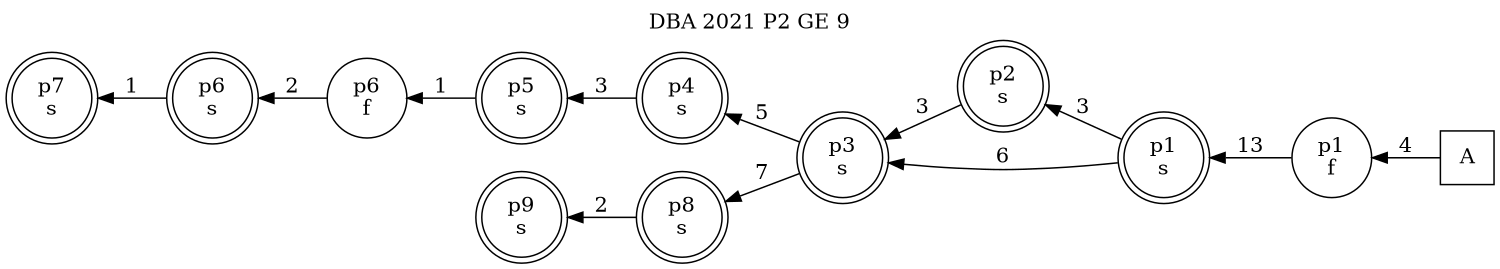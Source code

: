 digraph DBA_2021_P2_GE_9_GOOD {
labelloc="tl"
label= " DBA 2021 P2 GE 9 "
rankdir="RL";
graph [ size=" 10 , 10 !"]

"A" [shape="square" label="A"]
"p1_f" [shape="circle" label="p1
f"]
"p1_s" [shape="doublecircle" label="p1
s"]
"p2_s" [shape="doublecircle" label="p2
s"]
"p3_s" [shape="doublecircle" label="p3
s"]
"p4_s" [shape="doublecircle" label="p4
s"]
"p5_s" [shape="doublecircle" label="p5
s"]
"p8_s" [shape="doublecircle" label="p8
s"]
"p9_s" [shape="doublecircle" label="p9
s"]
"p6_f" [shape="circle" label="p6
f"]
"p6_s" [shape="doublecircle" label="p6
s"]
"p7_s" [shape="doublecircle" label="p7
s"]
"A" -> "p1_f" [ label=4]
"p1_f" -> "p1_s" [ label=13]
"p1_s" -> "p2_s" [ label=3]
"p1_s" -> "p3_s" [ label=6]
"p2_s" -> "p3_s" [ label=3]
"p3_s" -> "p4_s" [ label=5]
"p3_s" -> "p8_s" [ label=7]
"p4_s" -> "p5_s" [ label=3]
"p5_s" -> "p6_f" [ label=1]
"p8_s" -> "p9_s" [ label=2]
"p6_f" -> "p6_s" [ label=2]
"p6_s" -> "p7_s" [ label=1]
}
